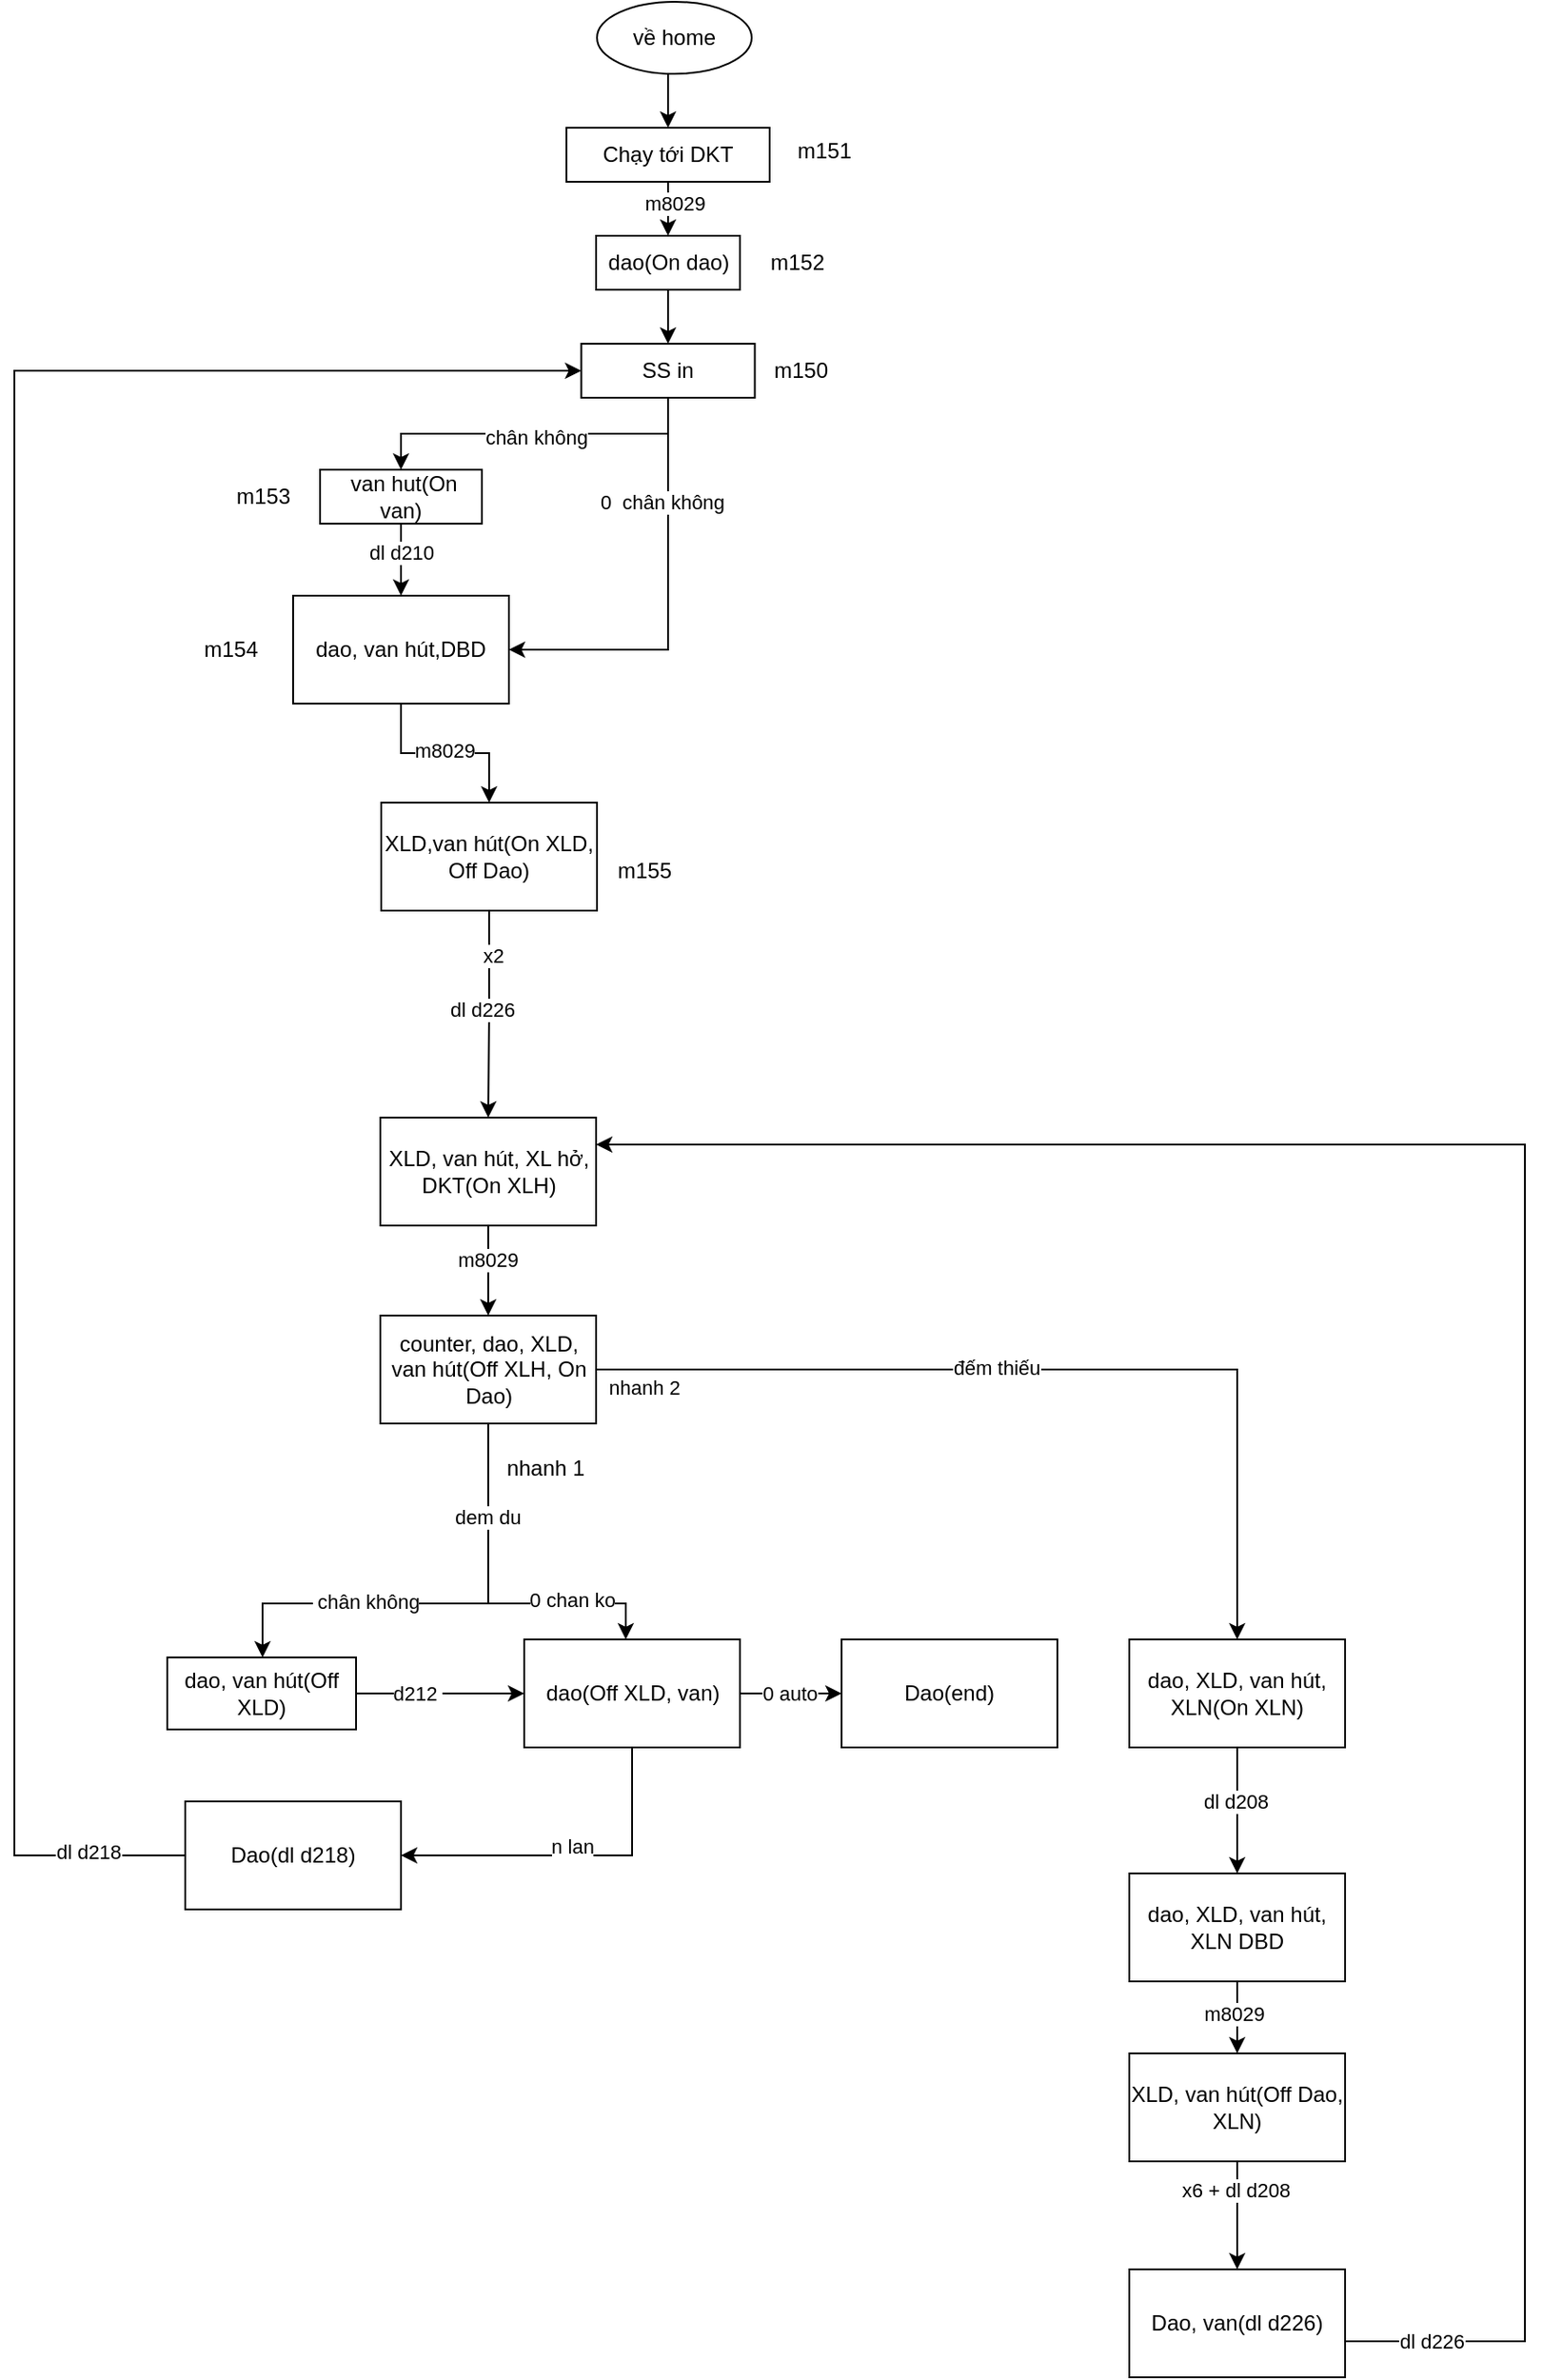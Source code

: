 <mxfile version="22.1.21" type="github">
  <diagram name="Trang-1" id="kp891w1mlpmKAhkwXl1S">
    <mxGraphModel dx="1877" dy="522" grid="1" gridSize="10" guides="1" tooltips="1" connect="1" arrows="1" fold="1" page="1" pageScale="1" pageWidth="827" pageHeight="1169" math="0" shadow="0">
      <root>
        <mxCell id="0" />
        <mxCell id="1" parent="0" />
        <mxCell id="im__YNONFGmedxCCDfSG-3" style="edgeStyle=orthogonalEdgeStyle;rounded=0;orthogonalLoop=1;jettySize=auto;html=1;exitX=0.5;exitY=1;exitDx=0;exitDy=0;entryX=0.5;entryY=0;entryDx=0;entryDy=0;" parent="1" source="im__YNONFGmedxCCDfSG-1" target="im__YNONFGmedxCCDfSG-2" edge="1">
          <mxGeometry relative="1" as="geometry" />
        </mxCell>
        <mxCell id="im__YNONFGmedxCCDfSG-1" value="về home" style="ellipse;whiteSpace=wrap;html=1;" parent="1" vertex="1">
          <mxGeometry x="294" y="140" width="86" height="40" as="geometry" />
        </mxCell>
        <mxCell id="im__YNONFGmedxCCDfSG-5" style="edgeStyle=orthogonalEdgeStyle;rounded=0;orthogonalLoop=1;jettySize=auto;html=1;exitX=0.5;exitY=1;exitDx=0;exitDy=0;entryX=0.5;entryY=0;entryDx=0;entryDy=0;" parent="1" source="im__YNONFGmedxCCDfSG-2" target="im__YNONFGmedxCCDfSG-4" edge="1">
          <mxGeometry relative="1" as="geometry" />
        </mxCell>
        <mxCell id="fYEVkzBCLe9LJyRCvu0--14" value="m8029" style="edgeLabel;html=1;align=center;verticalAlign=middle;resizable=0;points=[];" parent="im__YNONFGmedxCCDfSG-5" vertex="1" connectable="0">
          <mxGeometry x="-0.194" y="3" relative="1" as="geometry">
            <mxPoint as="offset" />
          </mxGeometry>
        </mxCell>
        <mxCell id="im__YNONFGmedxCCDfSG-2" value="Chạy tới DKT" style="whiteSpace=wrap;html=1;" parent="1" vertex="1">
          <mxGeometry x="277" y="210" width="113" height="30" as="geometry" />
        </mxCell>
        <mxCell id="im__YNONFGmedxCCDfSG-7" style="edgeStyle=orthogonalEdgeStyle;rounded=0;orthogonalLoop=1;jettySize=auto;html=1;exitX=0.5;exitY=1;exitDx=0;exitDy=0;entryX=0.5;entryY=0;entryDx=0;entryDy=0;" parent="1" source="im__YNONFGmedxCCDfSG-4" target="im__YNONFGmedxCCDfSG-6" edge="1">
          <mxGeometry relative="1" as="geometry" />
        </mxCell>
        <mxCell id="im__YNONFGmedxCCDfSG-4" value="dao(On dao)" style="whiteSpace=wrap;html=1;" parent="1" vertex="1">
          <mxGeometry x="293.5" y="270" width="80" height="30" as="geometry" />
        </mxCell>
        <mxCell id="im__YNONFGmedxCCDfSG-9" style="edgeStyle=orthogonalEdgeStyle;rounded=0;orthogonalLoop=1;jettySize=auto;html=1;exitX=0.5;exitY=1;exitDx=0;exitDy=0;entryX=0.5;entryY=0;entryDx=0;entryDy=0;" parent="1" source="im__YNONFGmedxCCDfSG-6" target="im__YNONFGmedxCCDfSG-8" edge="1">
          <mxGeometry relative="1" as="geometry" />
        </mxCell>
        <mxCell id="im__YNONFGmedxCCDfSG-12" value="chân không" style="edgeLabel;html=1;align=center;verticalAlign=middle;resizable=0;points=[];" parent="im__YNONFGmedxCCDfSG-9" vertex="1" connectable="0">
          <mxGeometry x="-0.01" y="2" relative="1" as="geometry">
            <mxPoint as="offset" />
          </mxGeometry>
        </mxCell>
        <mxCell id="im__YNONFGmedxCCDfSG-17" style="edgeStyle=orthogonalEdgeStyle;rounded=0;orthogonalLoop=1;jettySize=auto;html=1;exitX=0.5;exitY=1;exitDx=0;exitDy=0;" parent="1" source="im__YNONFGmedxCCDfSG-6" target="im__YNONFGmedxCCDfSG-14" edge="1">
          <mxGeometry relative="1" as="geometry">
            <Array as="points">
              <mxPoint x="333" y="500" />
            </Array>
          </mxGeometry>
        </mxCell>
        <mxCell id="im__YNONFGmedxCCDfSG-18" value="0&amp;nbsp; chân không" style="edgeLabel;html=1;align=center;verticalAlign=middle;resizable=0;points=[];" parent="im__YNONFGmedxCCDfSG-17" vertex="1" connectable="0">
          <mxGeometry x="-0.491" y="-4" relative="1" as="geometry">
            <mxPoint as="offset" />
          </mxGeometry>
        </mxCell>
        <mxCell id="im__YNONFGmedxCCDfSG-6" value="SS in" style="whiteSpace=wrap;html=1;" parent="1" vertex="1">
          <mxGeometry x="285.25" y="330" width="96.5" height="30" as="geometry" />
        </mxCell>
        <mxCell id="im__YNONFGmedxCCDfSG-15" style="edgeStyle=orthogonalEdgeStyle;rounded=0;orthogonalLoop=1;jettySize=auto;html=1;exitX=0.5;exitY=1;exitDx=0;exitDy=0;entryX=0.5;entryY=0;entryDx=0;entryDy=0;" parent="1" source="im__YNONFGmedxCCDfSG-8" target="im__YNONFGmedxCCDfSG-14" edge="1">
          <mxGeometry relative="1" as="geometry" />
        </mxCell>
        <mxCell id="im__YNONFGmedxCCDfSG-16" value="dl d210" style="edgeLabel;html=1;align=center;verticalAlign=middle;resizable=0;points=[];" parent="im__YNONFGmedxCCDfSG-15" vertex="1" connectable="0">
          <mxGeometry x="-0.2" relative="1" as="geometry">
            <mxPoint as="offset" />
          </mxGeometry>
        </mxCell>
        <mxCell id="im__YNONFGmedxCCDfSG-8" value="&amp;nbsp;van hut(On van)" style="whiteSpace=wrap;html=1;" parent="1" vertex="1">
          <mxGeometry x="140" y="400" width="90" height="30" as="geometry" />
        </mxCell>
        <mxCell id="im__YNONFGmedxCCDfSG-20" style="edgeStyle=orthogonalEdgeStyle;rounded=0;orthogonalLoop=1;jettySize=auto;html=1;exitX=0.5;exitY=1;exitDx=0;exitDy=0;entryX=0.5;entryY=0;entryDx=0;entryDy=0;" parent="1" source="im__YNONFGmedxCCDfSG-14" target="im__YNONFGmedxCCDfSG-19" edge="1">
          <mxGeometry relative="1" as="geometry" />
        </mxCell>
        <mxCell id="im__YNONFGmedxCCDfSG-21" value="m8029" style="edgeLabel;html=1;align=center;verticalAlign=middle;resizable=0;points=[];" parent="im__YNONFGmedxCCDfSG-20" vertex="1" connectable="0">
          <mxGeometry x="-0.006" y="2" relative="1" as="geometry">
            <mxPoint as="offset" />
          </mxGeometry>
        </mxCell>
        <mxCell id="im__YNONFGmedxCCDfSG-14" value="dao, van hút,DBD" style="whiteSpace=wrap;html=1;" parent="1" vertex="1">
          <mxGeometry x="125" y="470" width="120" height="60" as="geometry" />
        </mxCell>
        <mxCell id="64FWFcaxBZqIxeeoDObo-25" style="edgeStyle=orthogonalEdgeStyle;rounded=0;orthogonalLoop=1;jettySize=auto;html=1;exitX=0.5;exitY=1;exitDx=0;exitDy=0;entryX=0.5;entryY=0;entryDx=0;entryDy=0;" edge="1" parent="1" source="im__YNONFGmedxCCDfSG-19" target="im__YNONFGmedxCCDfSG-25">
          <mxGeometry relative="1" as="geometry" />
        </mxCell>
        <mxCell id="64FWFcaxBZqIxeeoDObo-26" value="x2" style="edgeLabel;html=1;align=center;verticalAlign=middle;resizable=0;points=[];" vertex="1" connectable="0" parent="64FWFcaxBZqIxeeoDObo-25">
          <mxGeometry x="-0.776" y="2" relative="1" as="geometry">
            <mxPoint y="12" as="offset" />
          </mxGeometry>
        </mxCell>
        <mxCell id="64FWFcaxBZqIxeeoDObo-27" value="dl d226" style="edgeLabel;html=1;align=center;verticalAlign=middle;resizable=0;points=[];" vertex="1" connectable="0" parent="64FWFcaxBZqIxeeoDObo-25">
          <mxGeometry x="-0.479" y="-1" relative="1" as="geometry">
            <mxPoint x="-3" y="25" as="offset" />
          </mxGeometry>
        </mxCell>
        <mxCell id="im__YNONFGmedxCCDfSG-19" value="XLD,van hút(On XLD, Off Dao)" style="whiteSpace=wrap;html=1;" parent="1" vertex="1">
          <mxGeometry x="174" y="585" width="120" height="60" as="geometry" />
        </mxCell>
        <mxCell id="im__YNONFGmedxCCDfSG-35" style="edgeStyle=orthogonalEdgeStyle;rounded=0;orthogonalLoop=1;jettySize=auto;html=1;exitX=0.5;exitY=1;exitDx=0;exitDy=0;entryX=0.5;entryY=0;entryDx=0;entryDy=0;" parent="1" source="im__YNONFGmedxCCDfSG-25" target="im__YNONFGmedxCCDfSG-34" edge="1">
          <mxGeometry relative="1" as="geometry" />
        </mxCell>
        <mxCell id="im__YNONFGmedxCCDfSG-36" value="m8029" style="edgeLabel;html=1;align=center;verticalAlign=middle;resizable=0;points=[];" parent="im__YNONFGmedxCCDfSG-35" vertex="1" connectable="0">
          <mxGeometry x="-0.24" y="-1" relative="1" as="geometry">
            <mxPoint as="offset" />
          </mxGeometry>
        </mxCell>
        <mxCell id="im__YNONFGmedxCCDfSG-25" value="XLD, van hút, XL hở, DKT(On XLH)" style="whiteSpace=wrap;html=1;" parent="1" vertex="1">
          <mxGeometry x="173.5" y="760" width="120" height="60" as="geometry" />
        </mxCell>
        <mxCell id="im__YNONFGmedxCCDfSG-39" style="edgeStyle=orthogonalEdgeStyle;rounded=0;orthogonalLoop=1;jettySize=auto;html=1;exitX=0.5;exitY=1;exitDx=0;exitDy=0;" parent="1" source="im__YNONFGmedxCCDfSG-34" target="im__YNONFGmedxCCDfSG-38" edge="1">
          <mxGeometry relative="1" as="geometry">
            <Array as="points">
              <mxPoint x="234" y="1030" />
              <mxPoint x="108" y="1030" />
            </Array>
          </mxGeometry>
        </mxCell>
        <mxCell id="im__YNONFGmedxCCDfSG-41" value="&amp;nbsp;chân không" style="edgeLabel;html=1;align=center;verticalAlign=middle;resizable=0;points=[];" parent="im__YNONFGmedxCCDfSG-39" vertex="1" connectable="0">
          <mxGeometry x="0.068" y="-1" relative="1" as="geometry">
            <mxPoint x="-32" as="offset" />
          </mxGeometry>
        </mxCell>
        <mxCell id="im__YNONFGmedxCCDfSG-58" style="edgeStyle=orthogonalEdgeStyle;rounded=0;orthogonalLoop=1;jettySize=auto;html=1;exitX=0.5;exitY=1;exitDx=0;exitDy=0;" parent="1" source="im__YNONFGmedxCCDfSG-34" target="im__YNONFGmedxCCDfSG-57" edge="1">
          <mxGeometry relative="1" as="geometry">
            <Array as="points">
              <mxPoint x="234" y="1030" />
              <mxPoint x="310" y="1030" />
            </Array>
          </mxGeometry>
        </mxCell>
        <mxCell id="fYEVkzBCLe9LJyRCvu0--10" value="0 chan ko" style="edgeLabel;html=1;align=center;verticalAlign=middle;resizable=0;points=[];" parent="im__YNONFGmedxCCDfSG-58" vertex="1" connectable="0">
          <mxGeometry x="-0.116" y="-2" relative="1" as="geometry">
            <mxPoint x="48" y="11" as="offset" />
          </mxGeometry>
        </mxCell>
        <mxCell id="fYEVkzBCLe9LJyRCvu0--12" value="dem du" style="edgeLabel;html=1;align=center;verticalAlign=middle;resizable=0;points=[];" parent="im__YNONFGmedxCCDfSG-58" vertex="1" connectable="0">
          <mxGeometry x="-0.785" y="-1" relative="1" as="geometry">
            <mxPoint y="31" as="offset" />
          </mxGeometry>
        </mxCell>
        <mxCell id="sRdTrmRnwQMM6a8bkQbD-5" style="edgeStyle=orthogonalEdgeStyle;rounded=0;orthogonalLoop=1;jettySize=auto;html=1;exitX=1;exitY=0.5;exitDx=0;exitDy=0;entryX=0.5;entryY=0;entryDx=0;entryDy=0;" parent="1" source="im__YNONFGmedxCCDfSG-34" target="sRdTrmRnwQMM6a8bkQbD-4" edge="1">
          <mxGeometry relative="1" as="geometry" />
        </mxCell>
        <mxCell id="sRdTrmRnwQMM6a8bkQbD-6" value="đếm thiếu" style="edgeLabel;html=1;align=center;verticalAlign=middle;resizable=0;points=[];" parent="sRdTrmRnwQMM6a8bkQbD-5" vertex="1" connectable="0">
          <mxGeometry x="-0.121" y="1" relative="1" as="geometry">
            <mxPoint as="offset" />
          </mxGeometry>
        </mxCell>
        <mxCell id="fYEVkzBCLe9LJyRCvu0--17" value="nhanh 2" style="edgeLabel;html=1;align=center;verticalAlign=middle;resizable=0;points=[];" parent="sRdTrmRnwQMM6a8bkQbD-5" vertex="1" connectable="0">
          <mxGeometry x="0.204" relative="1" as="geometry">
            <mxPoint x="-279" y="10" as="offset" />
          </mxGeometry>
        </mxCell>
        <mxCell id="im__YNONFGmedxCCDfSG-34" value="counter, dao, XLD, van hút(Off XLH, On Dao)" style="whiteSpace=wrap;html=1;" parent="1" vertex="1">
          <mxGeometry x="173.5" y="870" width="120" height="60" as="geometry" />
        </mxCell>
        <mxCell id="im__YNONFGmedxCCDfSG-44" style="edgeStyle=orthogonalEdgeStyle;rounded=0;orthogonalLoop=1;jettySize=auto;html=1;exitX=1;exitY=0.5;exitDx=0;exitDy=0;entryX=0;entryY=0.5;entryDx=0;entryDy=0;" parent="1" target="im__YNONFGmedxCCDfSG-57" edge="1" source="im__YNONFGmedxCCDfSG-38">
          <mxGeometry relative="1" as="geometry">
            <mxPoint x="80.03" y="1075" as="sourcePoint" />
            <mxPoint x="208.09" y="1080" as="targetPoint" />
            <Array as="points">
              <mxPoint x="180" y="1080" />
              <mxPoint x="180" y="1080" />
            </Array>
          </mxGeometry>
        </mxCell>
        <mxCell id="im__YNONFGmedxCCDfSG-48" value="d212&amp;nbsp;" style="edgeLabel;html=1;align=center;verticalAlign=middle;resizable=0;points=[];" parent="im__YNONFGmedxCCDfSG-44" vertex="1" connectable="0">
          <mxGeometry x="-0.287" y="3" relative="1" as="geometry">
            <mxPoint y="3" as="offset" />
          </mxGeometry>
        </mxCell>
        <mxCell id="im__YNONFGmedxCCDfSG-38" value="dao, van hút(Off XLD)" style="whiteSpace=wrap;html=1;" parent="1" vertex="1">
          <mxGeometry x="55" y="1060" width="105" height="40" as="geometry" />
        </mxCell>
        <mxCell id="im__YNONFGmedxCCDfSG-50" style="edgeStyle=orthogonalEdgeStyle;rounded=0;orthogonalLoop=1;jettySize=auto;html=1;exitX=0;exitY=0.5;exitDx=0;exitDy=0;entryX=0;entryY=0.5;entryDx=0;entryDy=0;" parent="1" source="fYEVkzBCLe9LJyRCvu0--4" target="im__YNONFGmedxCCDfSG-6" edge="1">
          <mxGeometry relative="1" as="geometry">
            <Array as="points">
              <mxPoint x="-30" y="1170" />
              <mxPoint x="-30" y="345" />
            </Array>
            <mxPoint x="107.5" y="1200" as="sourcePoint" />
          </mxGeometry>
        </mxCell>
        <mxCell id="64FWFcaxBZqIxeeoDObo-32" value="dl d218" style="edgeLabel;html=1;align=center;verticalAlign=middle;resizable=0;points=[];" vertex="1" connectable="0" parent="im__YNONFGmedxCCDfSG-50">
          <mxGeometry x="-0.912" y="-2" relative="1" as="geometry">
            <mxPoint as="offset" />
          </mxGeometry>
        </mxCell>
        <mxCell id="im__YNONFGmedxCCDfSG-59" style="edgeStyle=orthogonalEdgeStyle;rounded=0;orthogonalLoop=1;jettySize=auto;html=1;exitX=0.5;exitY=1;exitDx=0;exitDy=0;entryX=1;entryY=0.5;entryDx=0;entryDy=0;" parent="1" source="im__YNONFGmedxCCDfSG-57" target="fYEVkzBCLe9LJyRCvu0--4" edge="1">
          <mxGeometry relative="1" as="geometry">
            <mxPoint x="167.5" y="1170" as="targetPoint" />
          </mxGeometry>
        </mxCell>
        <mxCell id="fYEVkzBCLe9LJyRCvu0--9" value="n lan" style="edgeLabel;html=1;align=center;verticalAlign=middle;resizable=0;points=[];" parent="im__YNONFGmedxCCDfSG-59" vertex="1" connectable="0">
          <mxGeometry x="-0.001" y="-5" relative="1" as="geometry">
            <mxPoint as="offset" />
          </mxGeometry>
        </mxCell>
        <mxCell id="fYEVkzBCLe9LJyRCvu0--6" style="edgeStyle=orthogonalEdgeStyle;rounded=0;orthogonalLoop=1;jettySize=auto;html=1;exitX=1;exitY=0.5;exitDx=0;exitDy=0;entryX=0;entryY=0.5;entryDx=0;entryDy=0;" parent="1" source="im__YNONFGmedxCCDfSG-57" target="fYEVkzBCLe9LJyRCvu0--8" edge="1">
          <mxGeometry relative="1" as="geometry">
            <mxPoint x="450" y="1130" as="targetPoint" />
          </mxGeometry>
        </mxCell>
        <mxCell id="fYEVkzBCLe9LJyRCvu0--13" value="0 auto" style="edgeLabel;html=1;align=center;verticalAlign=middle;resizable=0;points=[];" parent="fYEVkzBCLe9LJyRCvu0--6" vertex="1" connectable="0">
          <mxGeometry x="-0.586" y="4" relative="1" as="geometry">
            <mxPoint x="16" y="4" as="offset" />
          </mxGeometry>
        </mxCell>
        <mxCell id="im__YNONFGmedxCCDfSG-57" value="dao(Off XLD, van)" style="whiteSpace=wrap;html=1;" parent="1" vertex="1">
          <mxGeometry x="253.5" y="1050" width="120" height="60" as="geometry" />
        </mxCell>
        <mxCell id="sRdTrmRnwQMM6a8bkQbD-10" style="edgeStyle=orthogonalEdgeStyle;rounded=0;orthogonalLoop=1;jettySize=auto;html=1;exitX=0.5;exitY=1;exitDx=0;exitDy=0;entryX=0.5;entryY=0;entryDx=0;entryDy=0;" parent="1" source="sRdTrmRnwQMM6a8bkQbD-4" target="sRdTrmRnwQMM6a8bkQbD-9" edge="1">
          <mxGeometry relative="1" as="geometry" />
        </mxCell>
        <mxCell id="sRdTrmRnwQMM6a8bkQbD-11" value="dl d208" style="edgeLabel;html=1;align=center;verticalAlign=middle;resizable=0;points=[];" parent="sRdTrmRnwQMM6a8bkQbD-10" vertex="1" connectable="0">
          <mxGeometry x="-0.149" y="-1" relative="1" as="geometry">
            <mxPoint as="offset" />
          </mxGeometry>
        </mxCell>
        <mxCell id="sRdTrmRnwQMM6a8bkQbD-4" value="dao, XLD, van hút, XLN(On XLN)" style="whiteSpace=wrap;html=1;" parent="1" vertex="1">
          <mxGeometry x="590" y="1050" width="120" height="60" as="geometry" />
        </mxCell>
        <mxCell id="sRdTrmRnwQMM6a8bkQbD-14" style="edgeStyle=orthogonalEdgeStyle;rounded=0;orthogonalLoop=1;jettySize=auto;html=1;exitX=0.5;exitY=1;exitDx=0;exitDy=0;" parent="1" source="sRdTrmRnwQMM6a8bkQbD-9" target="sRdTrmRnwQMM6a8bkQbD-13" edge="1">
          <mxGeometry relative="1" as="geometry" />
        </mxCell>
        <mxCell id="sRdTrmRnwQMM6a8bkQbD-15" value="m8029" style="edgeLabel;html=1;align=center;verticalAlign=middle;resizable=0;points=[];" parent="sRdTrmRnwQMM6a8bkQbD-14" vertex="1" connectable="0">
          <mxGeometry x="-0.11" y="-2" relative="1" as="geometry">
            <mxPoint as="offset" />
          </mxGeometry>
        </mxCell>
        <mxCell id="sRdTrmRnwQMM6a8bkQbD-9" value="dao, XLD, van hút, XLN DBD" style="whiteSpace=wrap;html=1;" parent="1" vertex="1">
          <mxGeometry x="590" y="1180" width="120" height="60" as="geometry" />
        </mxCell>
        <mxCell id="fYEVkzBCLe9LJyRCvu0--1" style="edgeStyle=orthogonalEdgeStyle;rounded=0;orthogonalLoop=1;jettySize=auto;html=1;exitX=0.5;exitY=1;exitDx=0;exitDy=0;entryX=0.5;entryY=0;entryDx=0;entryDy=0;" parent="1" source="sRdTrmRnwQMM6a8bkQbD-13" target="sRdTrmRnwQMM6a8bkQbD-23" edge="1">
          <mxGeometry relative="1" as="geometry" />
        </mxCell>
        <mxCell id="64FWFcaxBZqIxeeoDObo-30" value="x6 + dl d208" style="edgeLabel;html=1;align=center;verticalAlign=middle;resizable=0;points=[];" vertex="1" connectable="0" parent="fYEVkzBCLe9LJyRCvu0--1">
          <mxGeometry x="-0.486" y="-1" relative="1" as="geometry">
            <mxPoint as="offset" />
          </mxGeometry>
        </mxCell>
        <mxCell id="sRdTrmRnwQMM6a8bkQbD-13" value="XLD, van hút(Off Dao, XLN)" style="whiteSpace=wrap;html=1;" parent="1" vertex="1">
          <mxGeometry x="590" y="1280" width="120" height="60" as="geometry" />
        </mxCell>
        <mxCell id="sRdTrmRnwQMM6a8bkQbD-33" style="edgeStyle=orthogonalEdgeStyle;rounded=0;orthogonalLoop=1;jettySize=auto;html=1;exitX=1;exitY=0.5;exitDx=0;exitDy=0;entryX=1;entryY=0.25;entryDx=0;entryDy=0;" parent="1" source="sRdTrmRnwQMM6a8bkQbD-23" target="im__YNONFGmedxCCDfSG-25" edge="1">
          <mxGeometry relative="1" as="geometry">
            <Array as="points">
              <mxPoint x="710" y="1440" />
              <mxPoint x="810" y="1440" />
              <mxPoint x="810" y="775" />
            </Array>
          </mxGeometry>
        </mxCell>
        <mxCell id="64FWFcaxBZqIxeeoDObo-31" value="dl d226" style="edgeLabel;html=1;align=center;verticalAlign=middle;resizable=0;points=[];" vertex="1" connectable="0" parent="sRdTrmRnwQMM6a8bkQbD-33">
          <mxGeometry x="-0.944" y="-4" relative="1" as="geometry">
            <mxPoint x="22" y="-4" as="offset" />
          </mxGeometry>
        </mxCell>
        <mxCell id="sRdTrmRnwQMM6a8bkQbD-23" value="Dao, van(dl d226)" style="whiteSpace=wrap;html=1;" parent="1" vertex="1">
          <mxGeometry x="590" y="1400" width="120" height="60" as="geometry" />
        </mxCell>
        <mxCell id="fYEVkzBCLe9LJyRCvu0--4" value="Dao(dl d218)" style="whiteSpace=wrap;html=1;" parent="1" vertex="1">
          <mxGeometry x="65" y="1140" width="120" height="60" as="geometry" />
        </mxCell>
        <mxCell id="fYEVkzBCLe9LJyRCvu0--8" value="Dao(end)" style="whiteSpace=wrap;html=1;" parent="1" vertex="1">
          <mxGeometry x="430" y="1050" width="120" height="60" as="geometry" />
        </mxCell>
        <mxCell id="64FWFcaxBZqIxeeoDObo-20" value="m152" style="text;html=1;align=center;verticalAlign=middle;resizable=0;points=[];autosize=1;strokeColor=none;fillColor=none;" vertex="1" parent="1">
          <mxGeometry x="380" y="270" width="50" height="30" as="geometry" />
        </mxCell>
        <mxCell id="64FWFcaxBZqIxeeoDObo-21" value="m151" style="text;html=1;align=center;verticalAlign=middle;resizable=0;points=[];autosize=1;strokeColor=none;fillColor=none;" vertex="1" parent="1">
          <mxGeometry x="395" y="208" width="50" height="30" as="geometry" />
        </mxCell>
        <mxCell id="64FWFcaxBZqIxeeoDObo-22" value="m150" style="text;html=1;align=center;verticalAlign=middle;resizable=0;points=[];autosize=1;strokeColor=none;fillColor=none;" vertex="1" parent="1">
          <mxGeometry x="381.75" y="330" width="50" height="30" as="geometry" />
        </mxCell>
        <mxCell id="64FWFcaxBZqIxeeoDObo-23" value="m153" style="text;html=1;align=center;verticalAlign=middle;resizable=0;points=[];autosize=1;strokeColor=none;fillColor=none;" vertex="1" parent="1">
          <mxGeometry x="82.5" y="400" width="50" height="30" as="geometry" />
        </mxCell>
        <mxCell id="64FWFcaxBZqIxeeoDObo-24" value="m154" style="text;html=1;align=center;verticalAlign=middle;resizable=0;points=[];autosize=1;strokeColor=none;fillColor=none;" vertex="1" parent="1">
          <mxGeometry x="65" y="485" width="50" height="30" as="geometry" />
        </mxCell>
        <mxCell id="64FWFcaxBZqIxeeoDObo-28" value="m155" style="text;html=1;align=center;verticalAlign=middle;resizable=0;points=[];autosize=1;strokeColor=none;fillColor=none;" vertex="1" parent="1">
          <mxGeometry x="295" y="608" width="50" height="30" as="geometry" />
        </mxCell>
        <mxCell id="64FWFcaxBZqIxeeoDObo-34" value="nhanh 1" style="text;html=1;align=center;verticalAlign=middle;resizable=0;points=[];autosize=1;strokeColor=none;fillColor=none;" vertex="1" parent="1">
          <mxGeometry x="230" y="940" width="70" height="30" as="geometry" />
        </mxCell>
      </root>
    </mxGraphModel>
  </diagram>
</mxfile>
